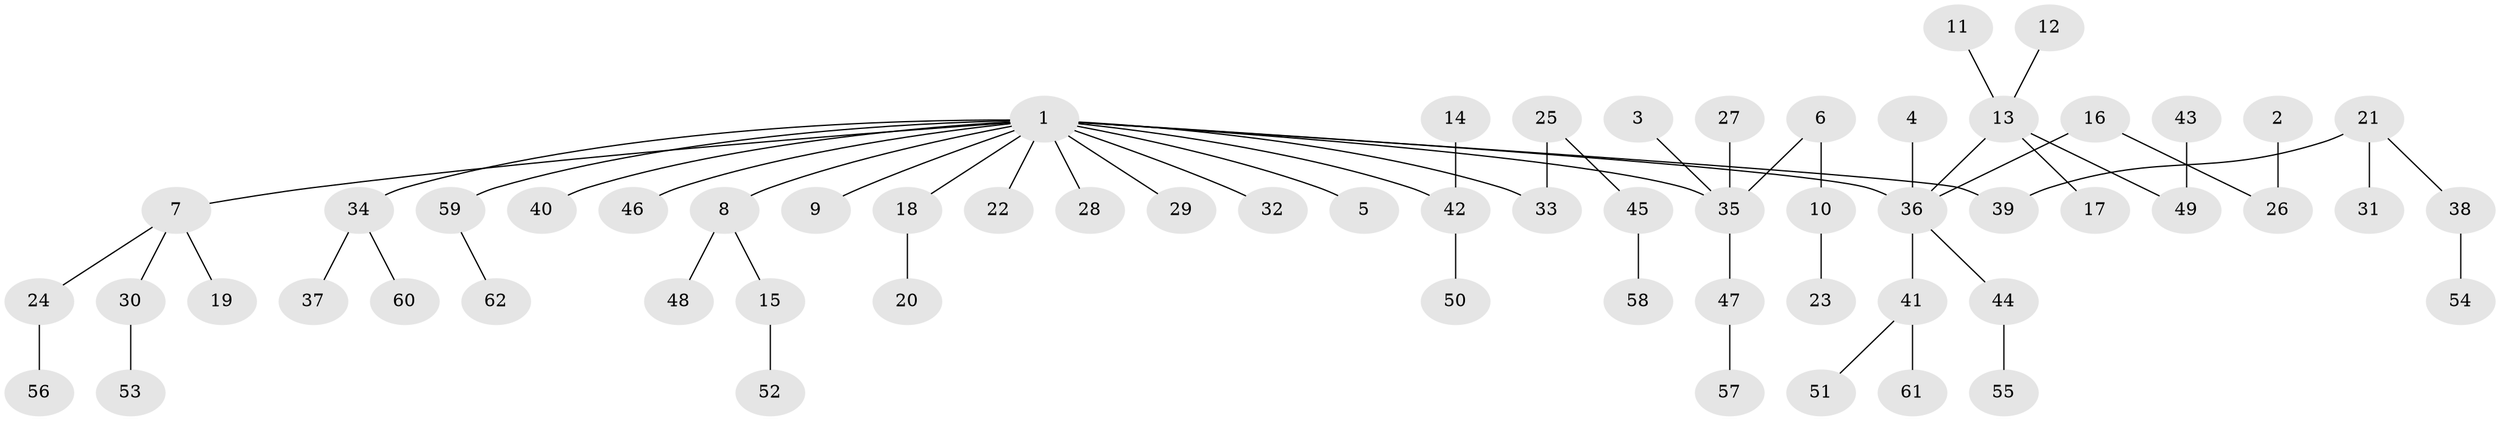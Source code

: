 // original degree distribution, {4: 0.04838709677419355, 11: 0.008064516129032258, 7: 0.024193548387096774, 3: 0.12096774193548387, 1: 0.4838709677419355, 2: 0.29838709677419356, 6: 0.008064516129032258, 5: 0.008064516129032258}
// Generated by graph-tools (version 1.1) at 2025/26/03/09/25 03:26:26]
// undirected, 62 vertices, 61 edges
graph export_dot {
graph [start="1"]
  node [color=gray90,style=filled];
  1;
  2;
  3;
  4;
  5;
  6;
  7;
  8;
  9;
  10;
  11;
  12;
  13;
  14;
  15;
  16;
  17;
  18;
  19;
  20;
  21;
  22;
  23;
  24;
  25;
  26;
  27;
  28;
  29;
  30;
  31;
  32;
  33;
  34;
  35;
  36;
  37;
  38;
  39;
  40;
  41;
  42;
  43;
  44;
  45;
  46;
  47;
  48;
  49;
  50;
  51;
  52;
  53;
  54;
  55;
  56;
  57;
  58;
  59;
  60;
  61;
  62;
  1 -- 5 [weight=1.0];
  1 -- 7 [weight=1.0];
  1 -- 8 [weight=1.0];
  1 -- 9 [weight=1.0];
  1 -- 18 [weight=1.0];
  1 -- 22 [weight=1.0];
  1 -- 28 [weight=1.0];
  1 -- 29 [weight=1.0];
  1 -- 32 [weight=1.0];
  1 -- 33 [weight=1.0];
  1 -- 34 [weight=1.0];
  1 -- 35 [weight=1.0];
  1 -- 36 [weight=1.0];
  1 -- 39 [weight=1.0];
  1 -- 40 [weight=1.0];
  1 -- 42 [weight=1.0];
  1 -- 46 [weight=1.0];
  1 -- 59 [weight=1.0];
  2 -- 26 [weight=1.0];
  3 -- 35 [weight=1.0];
  4 -- 36 [weight=1.0];
  6 -- 10 [weight=1.0];
  6 -- 35 [weight=1.0];
  7 -- 19 [weight=1.0];
  7 -- 24 [weight=1.0];
  7 -- 30 [weight=1.0];
  8 -- 15 [weight=1.0];
  8 -- 48 [weight=1.0];
  10 -- 23 [weight=1.0];
  11 -- 13 [weight=1.0];
  12 -- 13 [weight=1.0];
  13 -- 17 [weight=1.0];
  13 -- 36 [weight=1.0];
  13 -- 49 [weight=1.0];
  14 -- 42 [weight=1.0];
  15 -- 52 [weight=1.0];
  16 -- 26 [weight=1.0];
  16 -- 36 [weight=1.0];
  18 -- 20 [weight=1.0];
  21 -- 31 [weight=1.0];
  21 -- 38 [weight=1.0];
  21 -- 39 [weight=1.0];
  24 -- 56 [weight=1.0];
  25 -- 33 [weight=1.0];
  25 -- 45 [weight=1.0];
  27 -- 35 [weight=1.0];
  30 -- 53 [weight=1.0];
  34 -- 37 [weight=1.0];
  34 -- 60 [weight=1.0];
  35 -- 47 [weight=1.0];
  36 -- 41 [weight=1.0];
  36 -- 44 [weight=1.0];
  38 -- 54 [weight=1.0];
  41 -- 51 [weight=1.0];
  41 -- 61 [weight=1.0];
  42 -- 50 [weight=1.0];
  43 -- 49 [weight=1.0];
  44 -- 55 [weight=1.0];
  45 -- 58 [weight=1.0];
  47 -- 57 [weight=1.0];
  59 -- 62 [weight=1.0];
}

